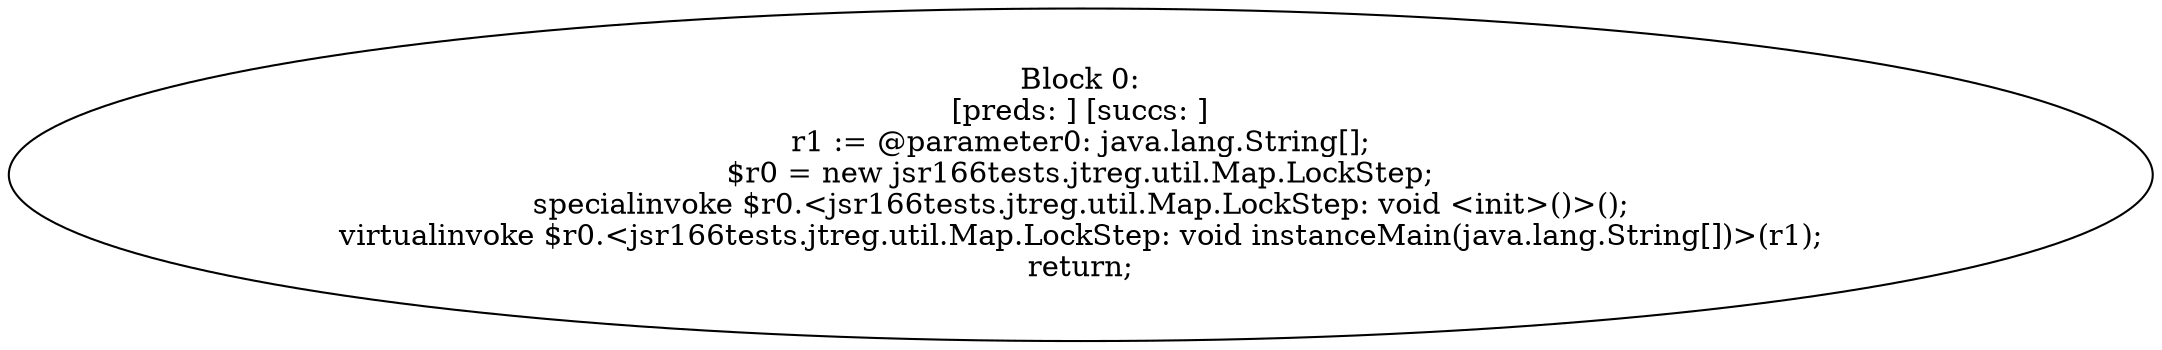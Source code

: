 digraph "unitGraph" {
    "Block 0:
[preds: ] [succs: ]
r1 := @parameter0: java.lang.String[];
$r0 = new jsr166tests.jtreg.util.Map.LockStep;
specialinvoke $r0.<jsr166tests.jtreg.util.Map.LockStep: void <init>()>();
virtualinvoke $r0.<jsr166tests.jtreg.util.Map.LockStep: void instanceMain(java.lang.String[])>(r1);
return;
"
}
